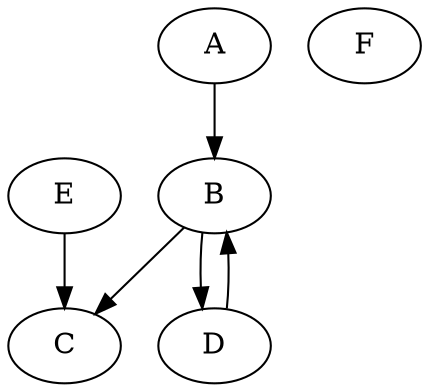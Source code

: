 digraph G {
    // Define nodes
    A;
    B;
    C;
    D;
    E;
    F;

    // Define directed edges
    A -> B;
    B -> C;
    B -> D;
    E -> C;
    D -> B;
}